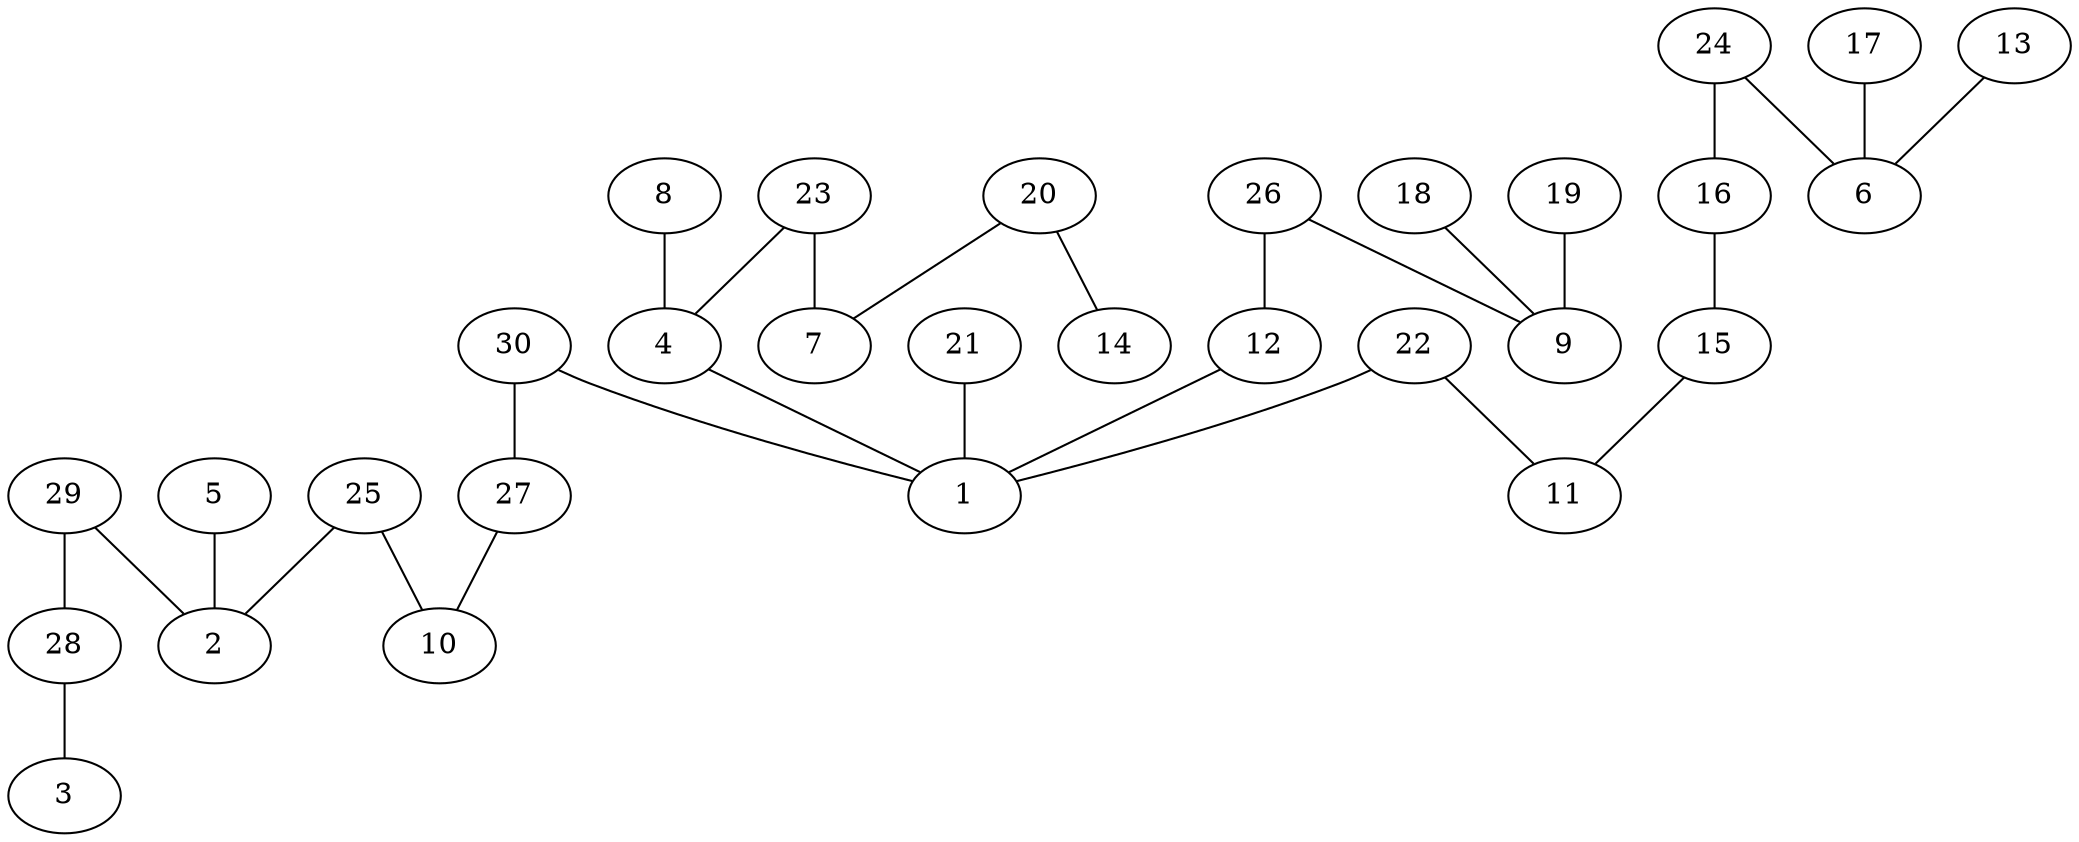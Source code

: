 graph x {
5 -- 2
8 -- 4
20 -- 14
20 -- 7
23 -- 7
23 -- 4
4 -- 1
18 -- 9
19 -- 9
26 -- 9
26 -- 12
12 -- 1
21 -- 1
13 -- 6
17 -- 6
24 -- 6
24 -- 16
16 -- 15
15 -- 11
22 -- 11
22 -- 1
30 -- 1
30 -- 27
27 -- 10
25 -- 10
25 -- 2
29 -- 2
29 -- 28
28 -- 3
}